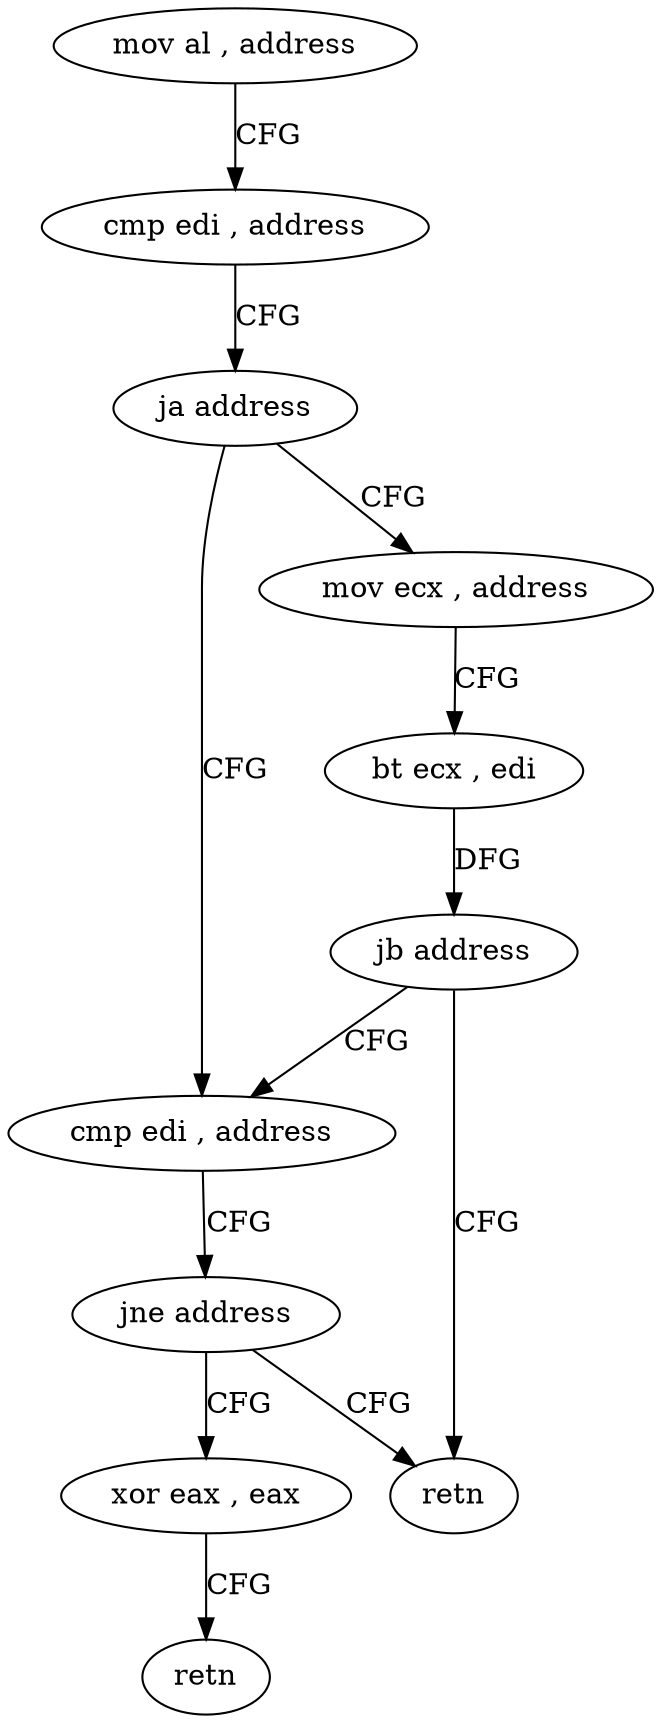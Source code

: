 digraph "func" {
"4211088" [label = "mov al , address" ]
"4211090" [label = "cmp edi , address" ]
"4211093" [label = "ja address" ]
"4211105" [label = "cmp edi , address" ]
"4211095" [label = "mov ecx , address" ]
"4211108" [label = "jne address" ]
"4211111" [label = "xor eax , eax" ]
"4211110" [label = "retn" ]
"4211100" [label = "bt ecx , edi" ]
"4211103" [label = "jb address" ]
"4211113" [label = "retn" ]
"4211088" -> "4211090" [ label = "CFG" ]
"4211090" -> "4211093" [ label = "CFG" ]
"4211093" -> "4211105" [ label = "CFG" ]
"4211093" -> "4211095" [ label = "CFG" ]
"4211105" -> "4211108" [ label = "CFG" ]
"4211095" -> "4211100" [ label = "CFG" ]
"4211108" -> "4211111" [ label = "CFG" ]
"4211108" -> "4211110" [ label = "CFG" ]
"4211111" -> "4211113" [ label = "CFG" ]
"4211100" -> "4211103" [ label = "DFG" ]
"4211103" -> "4211110" [ label = "CFG" ]
"4211103" -> "4211105" [ label = "CFG" ]
}
